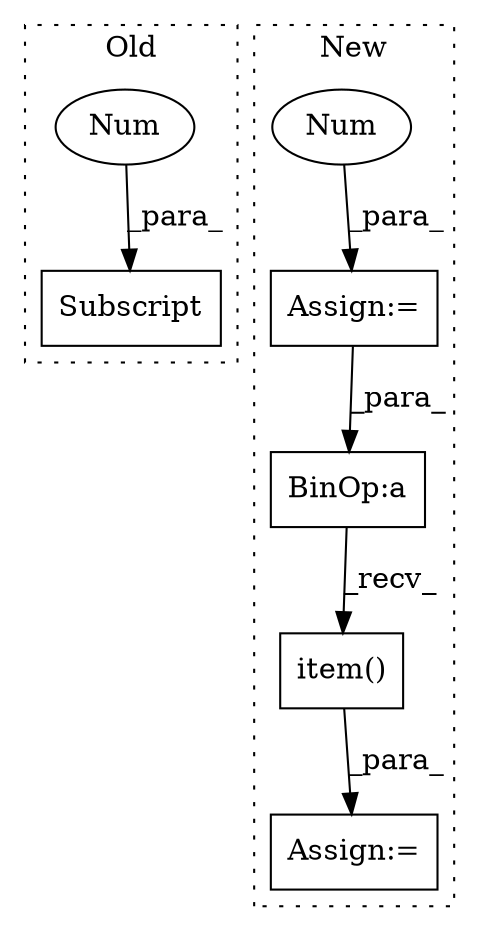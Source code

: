 digraph G {
subgraph cluster0 {
1 [label="Subscript" a="63" s="2409,0" l="12,0" shape="box"];
3 [label="Num" a="76" s="2419" l="1" shape="ellipse"];
label = "Old";
style="dotted";
}
subgraph cluster1 {
2 [label="item()" a="75" s="2915" l="11" shape="box"];
4 [label="Assign:=" a="68" s="2911" l="4" shape="box"];
5 [label="BinOp:a" a="82" s="2873" l="3" shape="box"];
6 [label="Assign:=" a="68" s="2549" l="3" shape="box"];
7 [label="Num" a="76" s="2552" l="1" shape="ellipse"];
label = "New";
style="dotted";
}
2 -> 4 [label="_para_"];
3 -> 1 [label="_para_"];
5 -> 2 [label="_recv_"];
6 -> 5 [label="_para_"];
7 -> 6 [label="_para_"];
}
